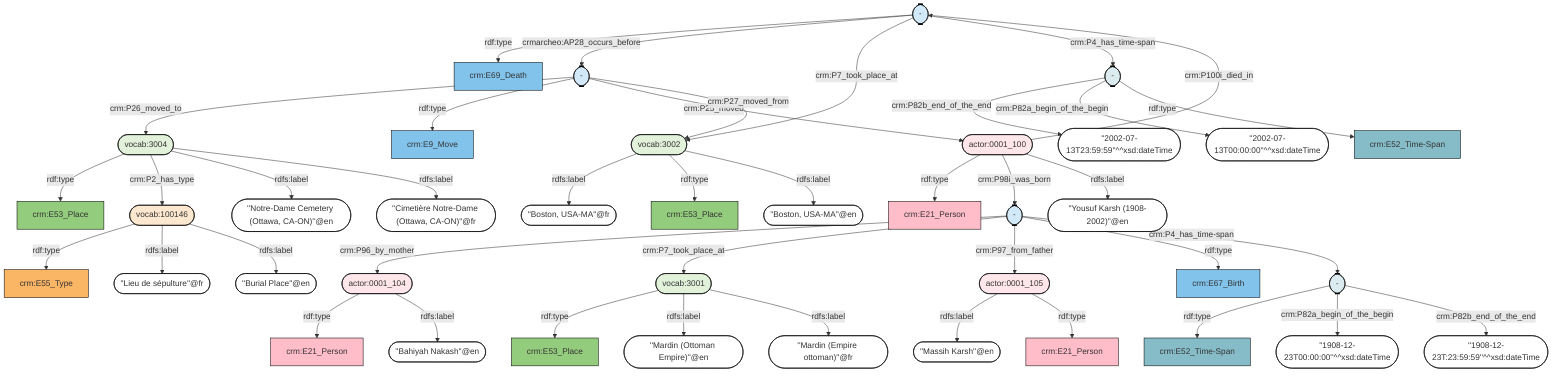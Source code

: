 flowchart TD
classDef Literal fill:#ffffff,stroke:#000000;
classDef Literal_URI fill:,stroke:;
classDef E1_CRM_Entity fill:#ffffff,stroke:#000000;
classDef E1_CRM_Entity_URI fill:#ffffff,stroke:#000000;
classDef E2_Temporal_Entity fill:#82c3ec,stroke:#000000;
classDef E2_Temporal_Entity_URI fill:#d2e9f9,stroke:#000000;
classDef E55_Type fill:#fab565,stroke:#000000;
classDef E55_Type_URI fill:#fde7ce,stroke:#000000;
classDef E52_Time-Span fill:#86bcc8,stroke:#000000;
classDef E52_Time-Span_URI fill:#dcebef,stroke:#000000;
classDef E41_Appellation fill:#fef3ba,stroke:#000000;
classDef E41_Appellation_URI fill:#fffae6,stroke:#000000;
classDef E53_Place fill:#94cc7d,stroke:#000000;
classDef E53_Place_URI fill:#e1f1da,stroke:#000000;
classDef E77_Persistent_Item fill:#ffffff,stroke:#000000;
classDef E77_Persistent_Item_URI fill:#ffffff,stroke:#000000;
classDef E28_Conceptual_Object fill:#fddc34,stroke:#000000;
classDef E28_Conceptual_Object_URI fill:#fef6cd,stroke:#000000;
classDef E18_Physical_Thing fill:#e1ba9c,stroke:#000000;
classDef E18_Physical_Thing_URI fill:#f3e5d8,stroke:#000000;
classDef E39_Actor fill:#ffbdca,stroke:#000000;
classDef E39_Actor_URI fill:#ffe6eb,stroke:#000000;
classDef PC0_Typed_CRM_Property fill:#cc80ff,stroke:#000000;
classDef PC0_Typed_CRM_Property_URI fill:#ebccff,stroke:#000000;
classDef Multi fill:#cccccc,stroke:#000000;
classDef Multi_URI fill:#cccccc,stroke:#000000;
0(["actor:0001_105"]) -->|rdfs:label| 1(["''Massih Karsh''@en"]):::Literal
2(["-"]):::E2_Temporal_Entity_URI -->|rdf:type| 3["crm:E69_Death"]:::E2_Temporal_Entity
4(["-"]) -->|crm:P96_by_mother| 5(["actor:0001_104"])
6(["vocab:3001"]):::E53_Place_URI -->|rdf:type| 7["crm:E53_Place"]:::E53_Place
8(["-"]):::E52_Time-Span_URI -->|rdf:type| 9["crm:E52_Time-Span"]:::E52_Time-Span
2(["-"]) -->|crmarcheo:AP28_occurs_before| 10(["-"])
11(["vocab:3004"]):::E53_Place_URI -->|rdf:type| 12["crm:E53_Place"]:::E53_Place
13(["vocab:3002"]) -->|rdfs:label| 14(["''Boston, USA-MA''@fr"]):::Literal
10(["-"]) -->|crm:P26_moved_to| 11(["vocab:3004"])
15(["vocab:100146"]):::E55_Type_URI -->|rdf:type| 16["crm:E55_Type"]:::E55_Type
17(["actor:0001_100"]):::E39_Actor_URI -->|rdf:type| 18["crm:E21_Person"]:::E39_Actor
13(["vocab:3002"]):::E53_Place_URI -->|rdf:type| 19["crm:E53_Place"]:::E53_Place
20(["-"]) -->|crm:P82b_end_of_the_end| 21(["''2002-07-13T23:59:59''^^xsd:dateTime"]):::Literal
6(["vocab:3001"]) -->|rdfs:label| 22(["''Mardin (Ottoman Empire)''@en"]):::Literal
20(["-"]) -->|crm:P82a_begin_of_the_begin| 23(["''2002-07-13T00:00:00''^^xsd:dateTime"]):::Literal
2(["-"]) -->|crm:P7_took_place_at| 13(["vocab:3002"])
8(["-"]) -->|crm:P82a_begin_of_the_begin| 24(["''1908-12-23T00:00:00''^^xsd:dateTime"]):::Literal
13(["vocab:3002"]) -->|rdfs:label| 25(["''Boston, USA-MA''@en"]):::Literal
17(["actor:0001_100"]) -->|crm:P98i_was_born| 4(["-"])
15(["vocab:100146"]) -->|rdfs:label| 26(["''Lieu de sépulture''@fr"]):::Literal
0(["actor:0001_105"]):::E39_Actor_URI -->|rdf:type| 27["crm:E21_Person"]:::E39_Actor
10(["-"]):::E2_Temporal_Entity_URI -->|rdf:type| 28["crm:E9_Move"]:::E2_Temporal_Entity
4(["-"]) -->|crm:P7_took_place_at| 6(["vocab:3001"])
20(["-"]):::E52_Time-Span_URI -->|rdf:type| 29["crm:E52_Time-Span"]:::E52_Time-Span
6(["vocab:3001"]) -->|rdfs:label| 30(["''Mardin (Empire ottoman)''@fr"]):::Literal
17(["actor:0001_100"]) -->|rdfs:label| 31(["''Yousuf Karsh (1908-2002)''@en"]):::Literal
5(["actor:0001_104"]):::E39_Actor_URI -->|rdf:type| 32["crm:E21_Person"]:::E39_Actor
15(["vocab:100146"]) -->|rdfs:label| 33(["''Burial Place''@en"]):::Literal
11(["vocab:3004"]) -->|crm:P2_has_type| 15(["vocab:100146"])
4(["-"]) -->|crm:P97_from_father| 0(["actor:0001_105"])
10(["-"]) -->|crm:P25_moved| 17(["actor:0001_100"])
4(["-"]):::E2_Temporal_Entity_URI -->|rdf:type| 34["crm:E67_Birth"]:::E2_Temporal_Entity
8(["-"]) -->|crm:P82b_end_of_the_end| 35(["''1908-12-23T:23:59:59''^^xsd:dateTime"]):::Literal
5(["actor:0001_104"]) -->|rdfs:label| 36(["''Bahiyah Nakash''@en"]):::Literal
10(["-"]) -->|crm:P27_moved_from| 13(["vocab:3002"])
2(["-"]) -->|crm:P4_has_time-span| 20(["-"])
17(["actor:0001_100"]) -->|crm:P100i_died_in| 2(["-"])
11(["vocab:3004"]) -->|rdfs:label| 37(["''Notre-Dame Cemetery (Ottawa, CA-ON)''@en"]):::Literal
11(["vocab:3004"]) -->|rdfs:label| 38(["''Cimetière Notre-Dame (Ottawa, CA-ON)''@fr"]):::Literal
4(["-"]) -->|crm:P4_has_time-span| 8(["-"])